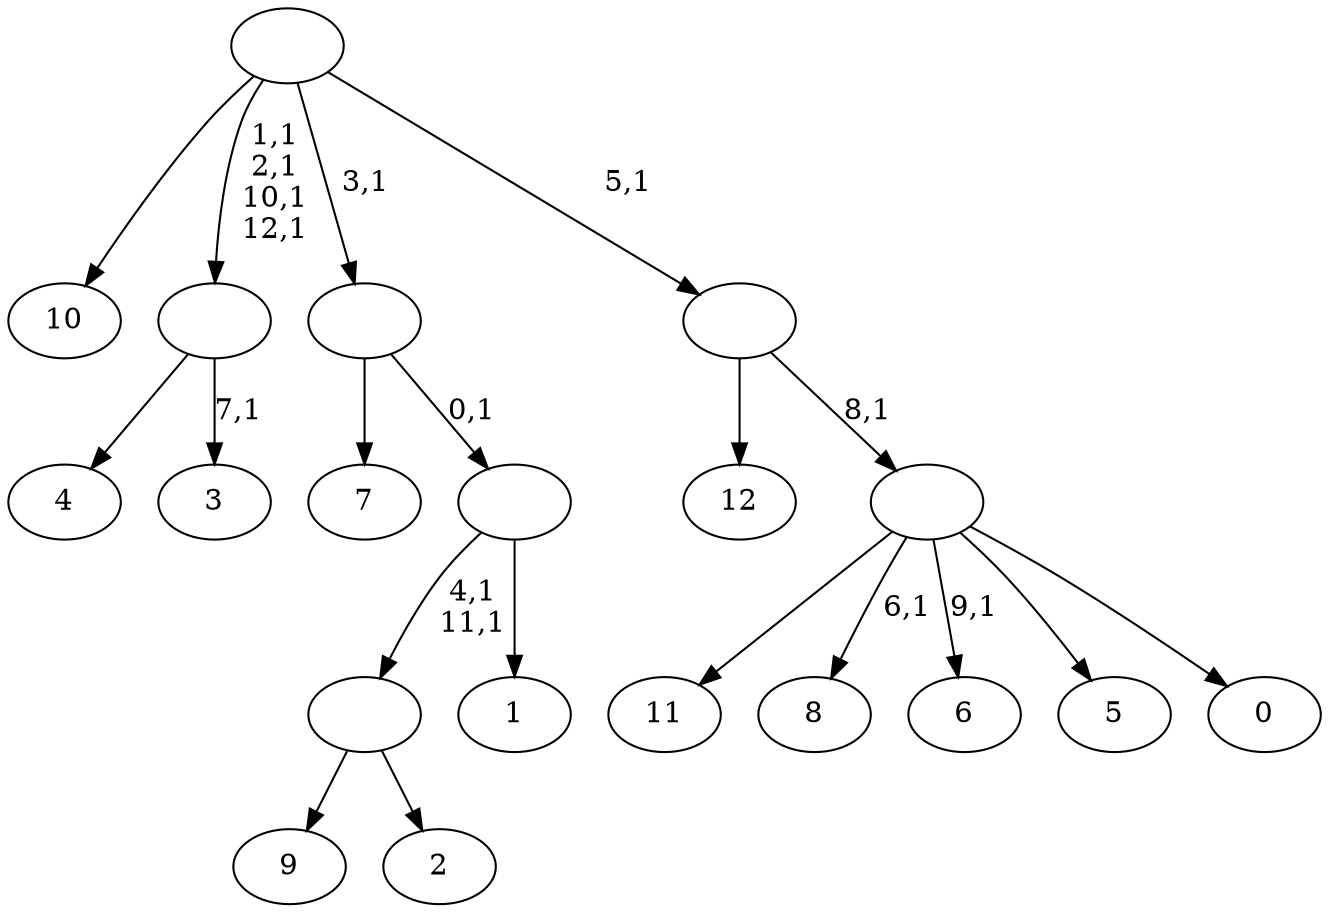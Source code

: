 digraph T {
	26 [label="12"]
	25 [label="11"]
	24 [label="10"]
	23 [label="9"]
	22 [label="8"]
	20 [label="7"]
	19 [label="6"]
	17 [label="5"]
	16 [label="4"]
	15 [label="3"]
	13 [label=""]
	9 [label="2"]
	8 [label=""]
	6 [label="1"]
	5 [label=""]
	4 [label=""]
	3 [label="0"]
	2 [label=""]
	1 [label=""]
	0 [label=""]
	13 -> 15 [label="7,1"]
	13 -> 16 [label=""]
	8 -> 23 [label=""]
	8 -> 9 [label=""]
	5 -> 8 [label="4,1\n11,1"]
	5 -> 6 [label=""]
	4 -> 20 [label=""]
	4 -> 5 [label="0,1"]
	2 -> 19 [label="9,1"]
	2 -> 22 [label="6,1"]
	2 -> 25 [label=""]
	2 -> 17 [label=""]
	2 -> 3 [label=""]
	1 -> 26 [label=""]
	1 -> 2 [label="8,1"]
	0 -> 13 [label="1,1\n2,1\n10,1\n12,1"]
	0 -> 24 [label=""]
	0 -> 4 [label="3,1"]
	0 -> 1 [label="5,1"]
}
